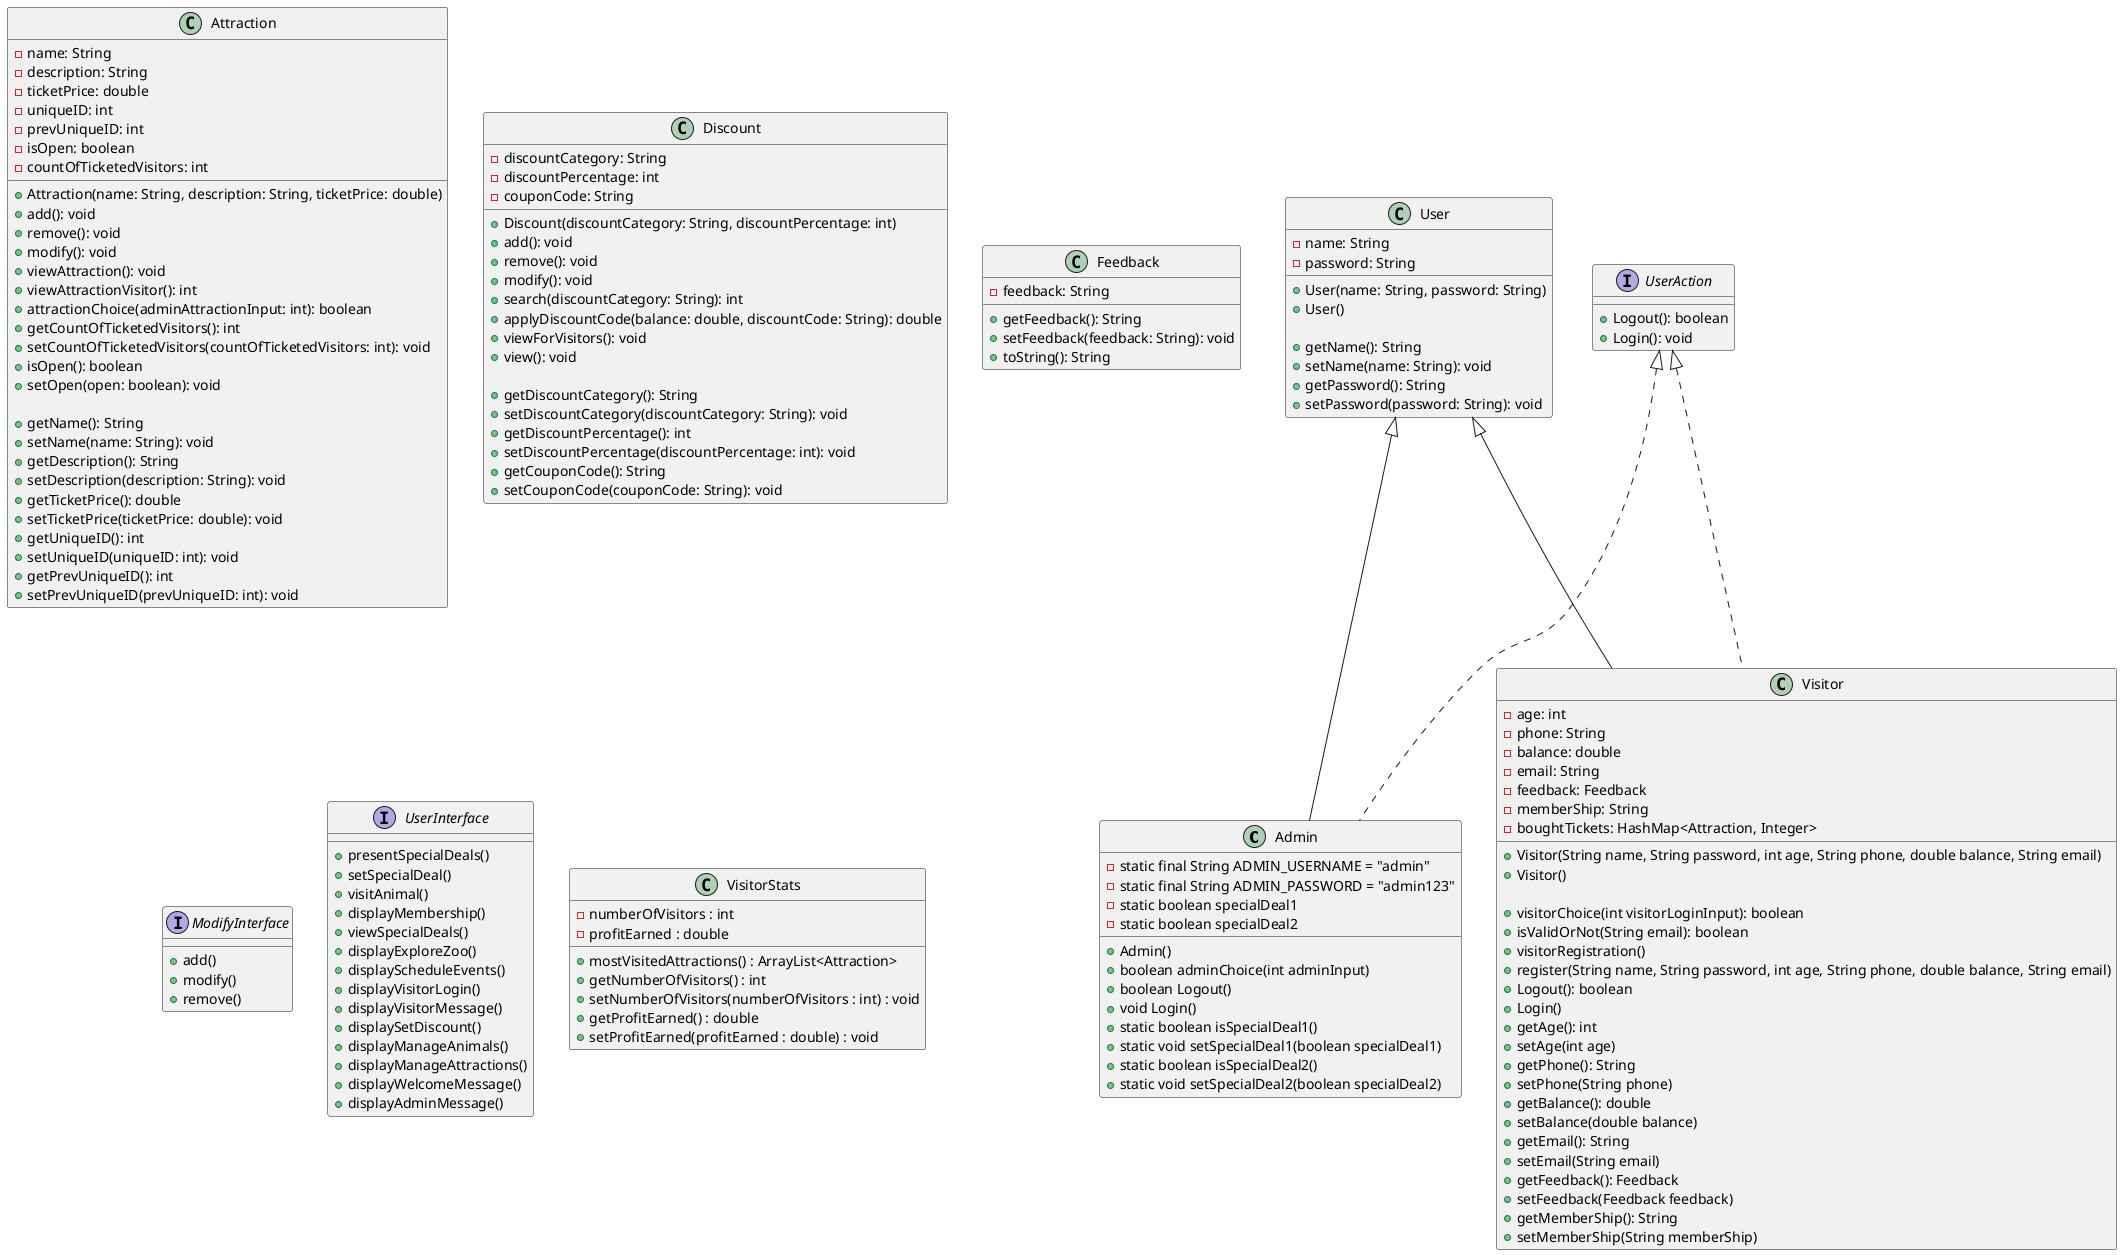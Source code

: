 @startuml initialDiagram

class Admin extends User implements UserAction {
  - static final String ADMIN_USERNAME = "admin"
  - static final String ADMIN_PASSWORD = "admin123"
  - static boolean specialDeal1
  - static boolean specialDeal2

  + Admin()
  + boolean adminChoice(int adminInput)
  + boolean Logout()
  + void Login()
  + static boolean isSpecialDeal1()
  + static void setSpecialDeal1(boolean specialDeal1)
  + static boolean isSpecialDeal2()
  + static void setSpecialDeal2(boolean specialDeal2)
}

class Attraction {
  - name: String
  - description: String
  - ticketPrice: double
  - uniqueID: int
  - prevUniqueID: int
  - isOpen: boolean
  - countOfTicketedVisitors: int

  + Attraction(name: String, description: String, ticketPrice: double)
  + add(): void
  + remove(): void
  + modify(): void
  + viewAttraction(): void
  + viewAttractionVisitor(): int
  + attractionChoice(adminAttractionInput: int): boolean
  + getCountOfTicketedVisitors(): int
  + setCountOfTicketedVisitors(countOfTicketedVisitors: int): void
  + isOpen(): boolean
  + setOpen(open: boolean): void

  + getName(): String
  + setName(name: String): void
  + getDescription(): String
  + setDescription(description: String): void
  + getTicketPrice(): double
  + setTicketPrice(ticketPrice: double): void
  + getUniqueID(): int
  + setUniqueID(uniqueID: int): void
  + getPrevUniqueID(): int
  + setPrevUniqueID(prevUniqueID: int): void
}

class Discount {
  - discountCategory: String
  - discountPercentage: int
  - couponCode: String

  + Discount(discountCategory: String, discountPercentage: int)
  + add(): void
  + remove(): void
  + modify(): void
  + search(discountCategory: String): int
  + applyDiscountCode(balance: double, discountCode: String): double
  + viewForVisitors(): void
  + view(): void

  + getDiscountCategory(): String
  + setDiscountCategory(discountCategory: String): void
  + getDiscountPercentage(): int
  + setDiscountPercentage(discountPercentage: int): void
  + getCouponCode(): String
  + setCouponCode(couponCode: String): void
}

class Feedback {
  - feedback: String

  + getFeedback(): String
  + setFeedback(feedback: String): void
  + toString(): String
}

interface ModifyInterface {
  + add()
  + modify()
  + remove()
}

class User {
  - name: String
  - password: String

  + User(name: String, password: String)
  + User()

  + getName(): String
  + setName(name: String): void
  + getPassword(): String
  + setPassword(password: String): void
}

interface UserAction {
  + Logout(): boolean
  + Login(): void
}

interface UserInterface {
  + presentSpecialDeals()
  + setSpecialDeal()
  + visitAnimal()
  + displayMembership()
  + viewSpecialDeals()
  + displayExploreZoo()
  + displayScheduleEvents()
  + displayVisitorLogin()
  + displayVisitorMessage()
  + displaySetDiscount()
  + displayManageAnimals()
  + displayManageAttractions()
  + displayWelcomeMessage()
  + displayAdminMessage()
}

class Visitor extends User implements UserAction{
  - age: int
  - phone: String
  - balance: double
  - email: String
  - feedback: Feedback
  - memberShip: String
  - boughtTickets: HashMap<Attraction, Integer>

  + Visitor(String name, String password, int age, String phone, double balance, String email)
  + Visitor()

  + visitorChoice(int visitorLoginInput): boolean
  + isValidOrNot(String email): boolean
  + visitorRegistration()
  + register(String name, String password, int age, String phone, double balance, String email)
  + Logout(): boolean
  + Login()
  + getAge(): int
  + setAge(int age)
  + getPhone(): String
  + setPhone(String phone)
  + getBalance(): double
  + setBalance(double balance)
  + getEmail(): String
  + setEmail(String email)
  + getFeedback(): Feedback
  + setFeedback(Feedback feedback)
  + getMemberShip(): String
  + setMemberShip(String memberShip)
}

class VisitorStats {
  - numberOfVisitors : int
  - profitEarned : double
  + mostVisitedAttractions() : ArrayList<Attraction>
  + getNumberOfVisitors() : int
  + setNumberOfVisitors(numberOfVisitors : int) : void
  + getProfitEarned() : double
  + setProfitEarned(profitEarned : double) : void
}

@enduml